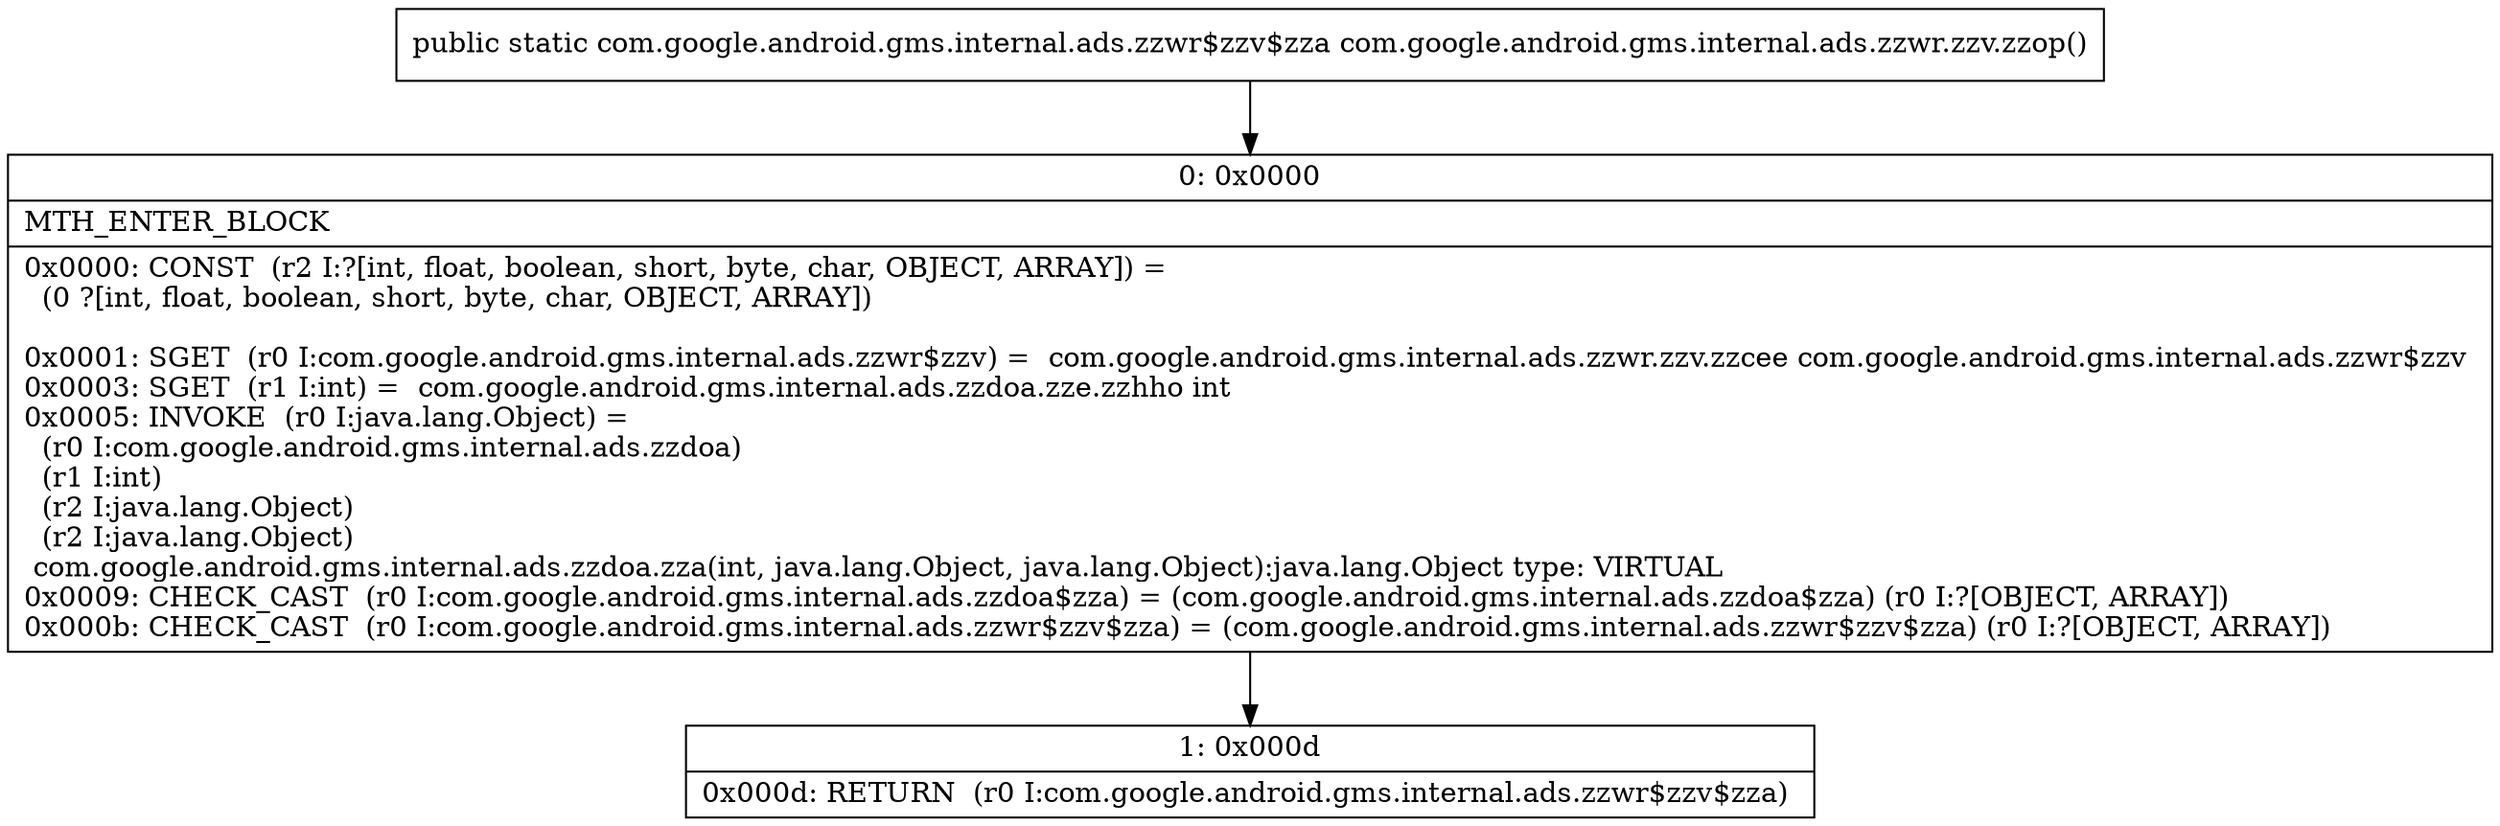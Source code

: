 digraph "CFG forcom.google.android.gms.internal.ads.zzwr.zzv.zzop()Lcom\/google\/android\/gms\/internal\/ads\/zzwr$zzv$zza;" {
Node_0 [shape=record,label="{0\:\ 0x0000|MTH_ENTER_BLOCK\l|0x0000: CONST  (r2 I:?[int, float, boolean, short, byte, char, OBJECT, ARRAY]) = \l  (0 ?[int, float, boolean, short, byte, char, OBJECT, ARRAY])\l \l0x0001: SGET  (r0 I:com.google.android.gms.internal.ads.zzwr$zzv) =  com.google.android.gms.internal.ads.zzwr.zzv.zzcee com.google.android.gms.internal.ads.zzwr$zzv \l0x0003: SGET  (r1 I:int) =  com.google.android.gms.internal.ads.zzdoa.zze.zzhho int \l0x0005: INVOKE  (r0 I:java.lang.Object) = \l  (r0 I:com.google.android.gms.internal.ads.zzdoa)\l  (r1 I:int)\l  (r2 I:java.lang.Object)\l  (r2 I:java.lang.Object)\l com.google.android.gms.internal.ads.zzdoa.zza(int, java.lang.Object, java.lang.Object):java.lang.Object type: VIRTUAL \l0x0009: CHECK_CAST  (r0 I:com.google.android.gms.internal.ads.zzdoa$zza) = (com.google.android.gms.internal.ads.zzdoa$zza) (r0 I:?[OBJECT, ARRAY]) \l0x000b: CHECK_CAST  (r0 I:com.google.android.gms.internal.ads.zzwr$zzv$zza) = (com.google.android.gms.internal.ads.zzwr$zzv$zza) (r0 I:?[OBJECT, ARRAY]) \l}"];
Node_1 [shape=record,label="{1\:\ 0x000d|0x000d: RETURN  (r0 I:com.google.android.gms.internal.ads.zzwr$zzv$zza) \l}"];
MethodNode[shape=record,label="{public static com.google.android.gms.internal.ads.zzwr$zzv$zza com.google.android.gms.internal.ads.zzwr.zzv.zzop() }"];
MethodNode -> Node_0;
Node_0 -> Node_1;
}

